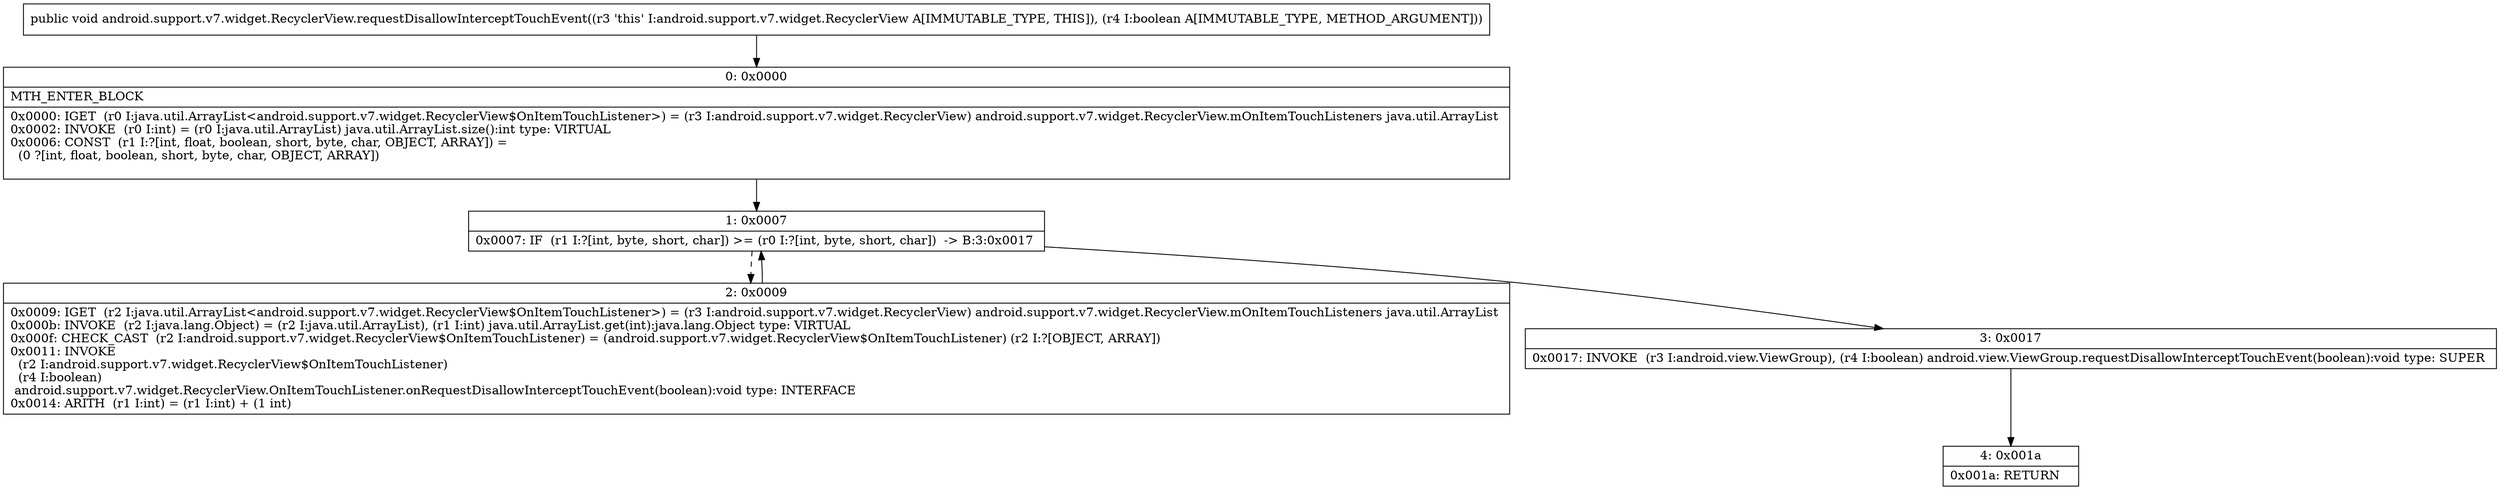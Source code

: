 digraph "CFG forandroid.support.v7.widget.RecyclerView.requestDisallowInterceptTouchEvent(Z)V" {
Node_0 [shape=record,label="{0\:\ 0x0000|MTH_ENTER_BLOCK\l|0x0000: IGET  (r0 I:java.util.ArrayList\<android.support.v7.widget.RecyclerView$OnItemTouchListener\>) = (r3 I:android.support.v7.widget.RecyclerView) android.support.v7.widget.RecyclerView.mOnItemTouchListeners java.util.ArrayList \l0x0002: INVOKE  (r0 I:int) = (r0 I:java.util.ArrayList) java.util.ArrayList.size():int type: VIRTUAL \l0x0006: CONST  (r1 I:?[int, float, boolean, short, byte, char, OBJECT, ARRAY]) = \l  (0 ?[int, float, boolean, short, byte, char, OBJECT, ARRAY])\l \l}"];
Node_1 [shape=record,label="{1\:\ 0x0007|0x0007: IF  (r1 I:?[int, byte, short, char]) \>= (r0 I:?[int, byte, short, char])  \-\> B:3:0x0017 \l}"];
Node_2 [shape=record,label="{2\:\ 0x0009|0x0009: IGET  (r2 I:java.util.ArrayList\<android.support.v7.widget.RecyclerView$OnItemTouchListener\>) = (r3 I:android.support.v7.widget.RecyclerView) android.support.v7.widget.RecyclerView.mOnItemTouchListeners java.util.ArrayList \l0x000b: INVOKE  (r2 I:java.lang.Object) = (r2 I:java.util.ArrayList), (r1 I:int) java.util.ArrayList.get(int):java.lang.Object type: VIRTUAL \l0x000f: CHECK_CAST  (r2 I:android.support.v7.widget.RecyclerView$OnItemTouchListener) = (android.support.v7.widget.RecyclerView$OnItemTouchListener) (r2 I:?[OBJECT, ARRAY]) \l0x0011: INVOKE  \l  (r2 I:android.support.v7.widget.RecyclerView$OnItemTouchListener)\l  (r4 I:boolean)\l android.support.v7.widget.RecyclerView.OnItemTouchListener.onRequestDisallowInterceptTouchEvent(boolean):void type: INTERFACE \l0x0014: ARITH  (r1 I:int) = (r1 I:int) + (1 int) \l}"];
Node_3 [shape=record,label="{3\:\ 0x0017|0x0017: INVOKE  (r3 I:android.view.ViewGroup), (r4 I:boolean) android.view.ViewGroup.requestDisallowInterceptTouchEvent(boolean):void type: SUPER \l}"];
Node_4 [shape=record,label="{4\:\ 0x001a|0x001a: RETURN   \l}"];
MethodNode[shape=record,label="{public void android.support.v7.widget.RecyclerView.requestDisallowInterceptTouchEvent((r3 'this' I:android.support.v7.widget.RecyclerView A[IMMUTABLE_TYPE, THIS]), (r4 I:boolean A[IMMUTABLE_TYPE, METHOD_ARGUMENT])) }"];
MethodNode -> Node_0;
Node_0 -> Node_1;
Node_1 -> Node_2[style=dashed];
Node_1 -> Node_3;
Node_2 -> Node_1;
Node_3 -> Node_4;
}


